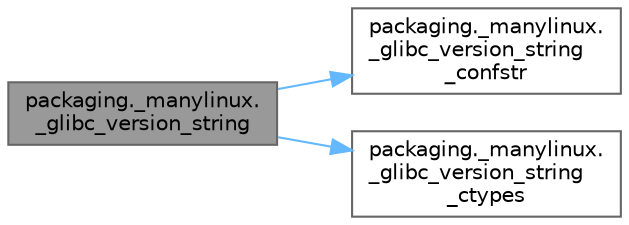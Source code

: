 digraph "packaging._manylinux._glibc_version_string"
{
 // LATEX_PDF_SIZE
  bgcolor="transparent";
  edge [fontname=Helvetica,fontsize=10,labelfontname=Helvetica,labelfontsize=10];
  node [fontname=Helvetica,fontsize=10,shape=box,height=0.2,width=0.4];
  rankdir="LR";
  Node1 [id="Node000001",label="packaging._manylinux.\l_glibc_version_string",height=0.2,width=0.4,color="gray40", fillcolor="grey60", style="filled", fontcolor="black",tooltip=" "];
  Node1 -> Node2 [id="edge1_Node000001_Node000002",color="steelblue1",style="solid",tooltip=" "];
  Node2 [id="Node000002",label="packaging._manylinux.\l_glibc_version_string\l_confstr",height=0.2,width=0.4,color="grey40", fillcolor="white", style="filled",URL="$namespacepackaging_1_1__manylinux.html#a615e2ebdca8ef2c9fa95c5b62c0f8c88",tooltip=" "];
  Node1 -> Node3 [id="edge2_Node000001_Node000003",color="steelblue1",style="solid",tooltip=" "];
  Node3 [id="Node000003",label="packaging._manylinux.\l_glibc_version_string\l_ctypes",height=0.2,width=0.4,color="grey40", fillcolor="white", style="filled",URL="$namespacepackaging_1_1__manylinux.html#a5b6d7cdfe28692f5efd0680411f745ec",tooltip=" "];
}

